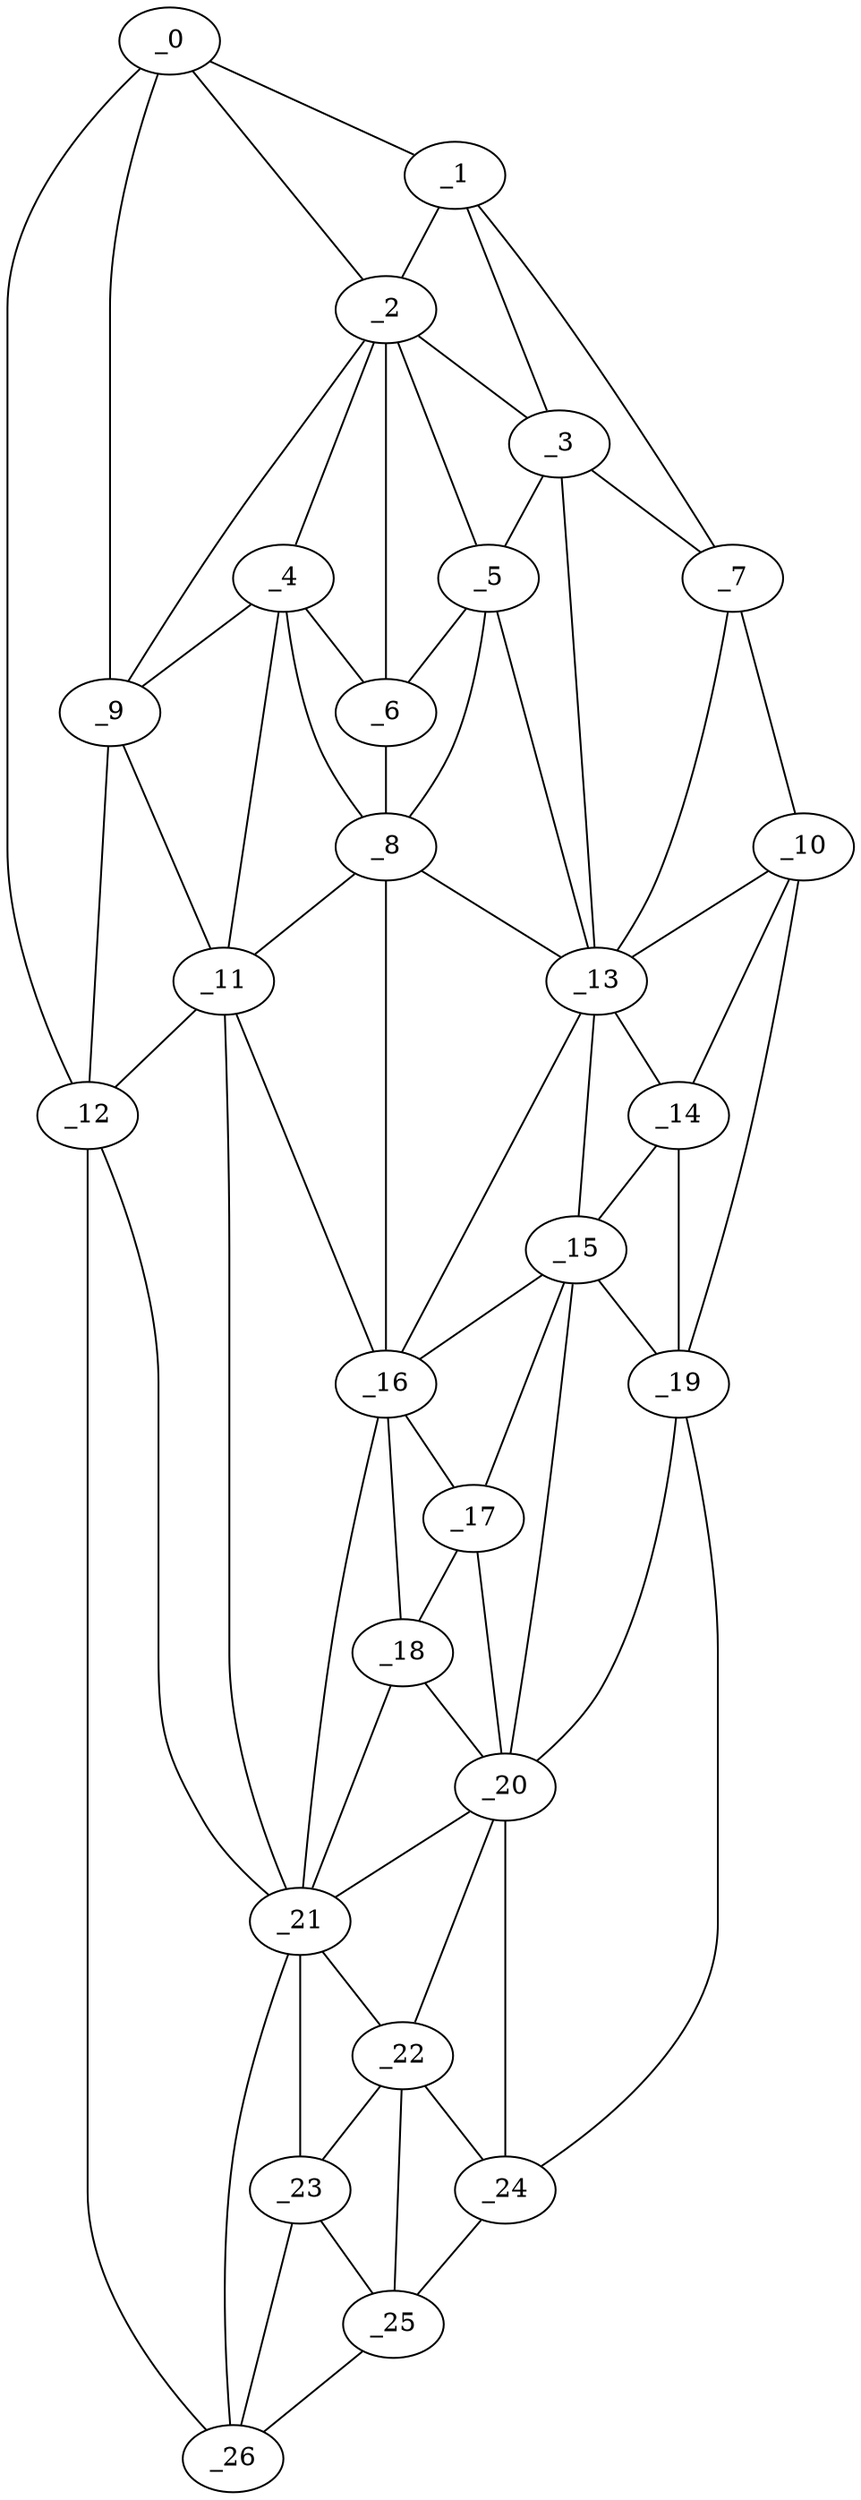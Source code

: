 graph "obj60__45.gxl" {
	_0	 [x=3,
		y=91];
	_1	 [x=8,
		y=70];
	_0 -- _1	 [valence=1];
	_2	 [x=30,
		y=65];
	_0 -- _2	 [valence=1];
	_9	 [x=47,
		y=77];
	_0 -- _9	 [valence=1];
	_12	 [x=51,
		y=105];
	_0 -- _12	 [valence=1];
	_1 -- _2	 [valence=2];
	_3	 [x=36,
		y=39];
	_1 -- _3	 [valence=2];
	_7	 [x=43,
		y=23];
	_1 -- _7	 [valence=1];
	_2 -- _3	 [valence=1];
	_4	 [x=37,
		y=67];
	_2 -- _4	 [valence=2];
	_5	 [x=38,
		y=55];
	_2 -- _5	 [valence=2];
	_6	 [x=39,
		y=60];
	_2 -- _6	 [valence=1];
	_2 -- _9	 [valence=2];
	_3 -- _5	 [valence=2];
	_3 -- _7	 [valence=2];
	_13	 [x=54,
		y=38];
	_3 -- _13	 [valence=2];
	_4 -- _6	 [valence=1];
	_8	 [x=47,
		y=58];
	_4 -- _8	 [valence=2];
	_4 -- _9	 [valence=1];
	_11	 [x=51,
		y=74];
	_4 -- _11	 [valence=1];
	_5 -- _6	 [valence=2];
	_5 -- _8	 [valence=2];
	_5 -- _13	 [valence=1];
	_6 -- _8	 [valence=2];
	_10	 [x=48,
		y=20];
	_7 -- _10	 [valence=1];
	_7 -- _13	 [valence=2];
	_8 -- _11	 [valence=2];
	_8 -- _13	 [valence=2];
	_16	 [x=74,
		y=53];
	_8 -- _16	 [valence=2];
	_9 -- _11	 [valence=1];
	_9 -- _12	 [valence=2];
	_10 -- _13	 [valence=1];
	_14	 [x=60,
		y=30];
	_10 -- _14	 [valence=2];
	_19	 [x=83,
		y=25];
	_10 -- _19	 [valence=1];
	_11 -- _12	 [valence=2];
	_11 -- _16	 [valence=1];
	_21	 [x=88,
		y=53];
	_11 -- _21	 [valence=1];
	_12 -- _21	 [valence=2];
	_26	 [x=125,
		y=80];
	_12 -- _26	 [valence=1];
	_13 -- _14	 [valence=2];
	_15	 [x=72,
		y=39];
	_13 -- _15	 [valence=1];
	_13 -- _16	 [valence=1];
	_14 -- _15	 [valence=2];
	_14 -- _19	 [valence=2];
	_15 -- _16	 [valence=1];
	_17	 [x=78,
		y=45];
	_15 -- _17	 [valence=2];
	_15 -- _19	 [valence=2];
	_20	 [x=86,
		y=38];
	_15 -- _20	 [valence=2];
	_16 -- _17	 [valence=1];
	_18	 [x=82,
		y=49];
	_16 -- _18	 [valence=1];
	_16 -- _21	 [valence=2];
	_17 -- _18	 [valence=2];
	_17 -- _20	 [valence=1];
	_18 -- _20	 [valence=1];
	_18 -- _21	 [valence=2];
	_19 -- _20	 [valence=2];
	_24	 [x=116,
		y=40];
	_19 -- _24	 [valence=1];
	_20 -- _21	 [valence=2];
	_22	 [x=106,
		y=56];
	_20 -- _22	 [valence=1];
	_20 -- _24	 [valence=2];
	_21 -- _22	 [valence=2];
	_23	 [x=113,
		y=62];
	_21 -- _23	 [valence=2];
	_21 -- _26	 [valence=1];
	_22 -- _23	 [valence=2];
	_22 -- _24	 [valence=2];
	_25	 [x=122,
		y=57];
	_22 -- _25	 [valence=2];
	_23 -- _25	 [valence=2];
	_23 -- _26	 [valence=2];
	_24 -- _25	 [valence=1];
	_25 -- _26	 [valence=1];
}
